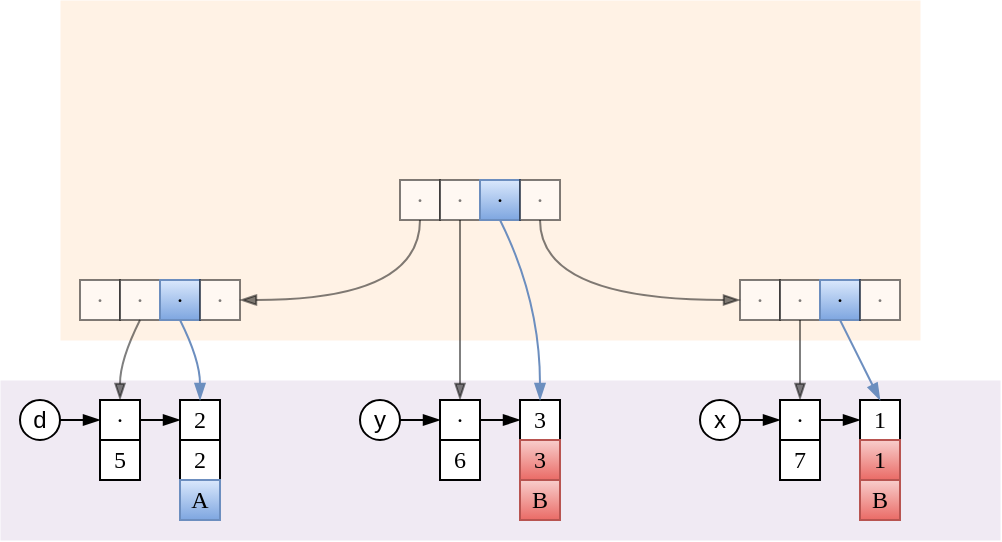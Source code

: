 <mxfile version="21.7.1" type="device">
  <diagram name="Page-1" id="3Da-K6MAal7oWcjGSvR0">
    <mxGraphModel dx="584" dy="788" grid="1" gridSize="10" guides="1" tooltips="1" connect="1" arrows="1" fold="1" page="1" pageScale="1" pageWidth="500" pageHeight="350" math="0" shadow="0">
      <root>
        <mxCell id="0" />
        <mxCell id="1" parent="0" />
        <mxCell id="ApE8lTeV0Uj58Px4gvST-79" value="" style="rounded=0;whiteSpace=wrap;html=1;fillOpacity=50;strokeWidth=0;fillColor=#ffe6cc;strokeColor=none;shadow=0;glass=0;" parent="1" vertex="1">
          <mxGeometry x="30" y="410" width="430" height="170" as="geometry" />
        </mxCell>
        <mxCell id="ApE8lTeV0Uj58Px4gvST-78" value="" style="rounded=0;whiteSpace=wrap;html=1;fillOpacity=50;strokeWidth=0;fillColor=#e1d5e7;strokeColor=none;" parent="1" vertex="1">
          <mxGeometry y="600" width="500" height="80" as="geometry" />
        </mxCell>
        <mxCell id="ApE8lTeV0Uj58Px4gvST-1" value="2" style="rounded=0;whiteSpace=wrap;html=1;fontFamily=Verdana;" parent="1" vertex="1">
          <mxGeometry x="90" y="610" width="20" height="20" as="geometry" />
        </mxCell>
        <mxCell id="ApE8lTeV0Uj58Px4gvST-2" value="2" style="rounded=0;whiteSpace=wrap;html=1;fontFamily=Verdana;" parent="1" vertex="1">
          <mxGeometry x="90" y="630" width="20" height="20" as="geometry" />
        </mxCell>
        <mxCell id="ApE8lTeV0Uj58Px4gvST-3" value="A" style="rounded=0;whiteSpace=wrap;html=1;fontFamily=Verdana;fillColor=#dae8fc;gradientColor=#7ea6e0;strokeColor=#6c8ebf;" parent="1" vertex="1">
          <mxGeometry x="90" y="650" width="20" height="20" as="geometry" />
        </mxCell>
        <mxCell id="ApE8lTeV0Uj58Px4gvST-5" value="d" style="ellipse;whiteSpace=wrap;html=1;aspect=fixed;" parent="1" vertex="1">
          <mxGeometry x="10" y="610" width="20" height="20" as="geometry" />
        </mxCell>
        <mxCell id="ApE8lTeV0Uj58Px4gvST-6" value="·" style="rounded=0;whiteSpace=wrap;html=1;fontFamily=Verdana;strokeColor=#000000;" parent="1" vertex="1">
          <mxGeometry x="50" y="610" width="20" height="20" as="geometry" />
        </mxCell>
        <mxCell id="ApE8lTeV0Uj58Px4gvST-7" value="5" style="rounded=0;whiteSpace=wrap;html=1;fontFamily=Verdana;" parent="1" vertex="1">
          <mxGeometry x="50" y="630" width="20" height="20" as="geometry" />
        </mxCell>
        <mxCell id="ApE8lTeV0Uj58Px4gvST-8" value="" style="endArrow=blockThin;html=1;exitX=1;exitY=0.5;exitDx=0;exitDy=0;entryX=0;entryY=0.5;entryDx=0;entryDy=0;rounded=0;endFill=1;" parent="1" source="ApE8lTeV0Uj58Px4gvST-5" target="ApE8lTeV0Uj58Px4gvST-6" edge="1">
          <mxGeometry width="50" height="50" relative="1" as="geometry">
            <mxPoint x="150" y="820" as="sourcePoint" />
            <mxPoint x="200" y="770" as="targetPoint" />
          </mxGeometry>
        </mxCell>
        <mxCell id="ApE8lTeV0Uj58Px4gvST-9" value="" style="endArrow=blockThin;html=1;rounded=0;entryX=0;entryY=0.5;entryDx=0;entryDy=0;endFill=1;" parent="1" source="ApE8lTeV0Uj58Px4gvST-6" target="ApE8lTeV0Uj58Px4gvST-1" edge="1">
          <mxGeometry width="50" height="50" relative="1" as="geometry">
            <mxPoint x="40" y="630" as="sourcePoint" />
            <mxPoint x="60" y="630" as="targetPoint" />
          </mxGeometry>
        </mxCell>
        <mxCell id="ApE8lTeV0Uj58Px4gvST-15" value="·" style="rounded=0;whiteSpace=wrap;html=1;fontFamily=Verdana;strokeColor=#000000;fillOpacity=100;opacity=50;textOpacity=50;" parent="1" vertex="1">
          <mxGeometry x="40" y="550" width="20" height="20" as="geometry" />
        </mxCell>
        <mxCell id="ApE8lTeV0Uj58Px4gvST-16" value="·" style="rounded=0;whiteSpace=wrap;html=1;fontFamily=Verdana;strokeColor=#000000;opacity=50;textOpacity=50;" parent="1" vertex="1">
          <mxGeometry x="60" y="550" width="20" height="20" as="geometry" />
        </mxCell>
        <mxCell id="ApE8lTeV0Uj58Px4gvST-17" value="·" style="rounded=0;whiteSpace=wrap;html=1;fontFamily=Verdana;strokeColor=#6c8ebf;fillColor=#dae8fc;gradientColor=#7ea6e0;" parent="1" vertex="1">
          <mxGeometry x="80" y="550" width="20" height="20" as="geometry" />
        </mxCell>
        <mxCell id="ApE8lTeV0Uj58Px4gvST-18" value="·" style="rounded=0;whiteSpace=wrap;html=1;fontFamily=Verdana;strokeColor=#000000;opacity=50;textOpacity=50;" parent="1" vertex="1">
          <mxGeometry x="100" y="550" width="20" height="20" as="geometry" />
        </mxCell>
        <mxCell id="ApE8lTeV0Uj58Px4gvST-20" value="" style="endArrow=blockThin;html=1;exitX=0.5;exitY=1;exitDx=0;exitDy=0;entryX=0.5;entryY=0;entryDx=0;entryDy=0;endFill=1;curved=1;opacity=50;" parent="1" source="ApE8lTeV0Uj58Px4gvST-16" target="ApE8lTeV0Uj58Px4gvST-6" edge="1">
          <mxGeometry width="50" height="50" relative="1" as="geometry">
            <mxPoint x="150" y="690" as="sourcePoint" />
            <mxPoint x="200" y="640" as="targetPoint" />
            <Array as="points">
              <mxPoint x="60" y="590" />
            </Array>
          </mxGeometry>
        </mxCell>
        <mxCell id="ApE8lTeV0Uj58Px4gvST-22" value="" style="endArrow=blockThin;html=1;exitX=0.5;exitY=1;exitDx=0;exitDy=0;entryX=0.5;entryY=0;entryDx=0;entryDy=0;endFill=1;curved=1;fillColor=#dae8fc;gradientColor=#7ea6e0;strokeColor=#6c8ebf;" parent="1" source="ApE8lTeV0Uj58Px4gvST-17" target="ApE8lTeV0Uj58Px4gvST-1" edge="1">
          <mxGeometry width="50" height="50" relative="1" as="geometry">
            <mxPoint x="50" y="580" as="sourcePoint" />
            <mxPoint x="70" y="620" as="targetPoint" />
            <Array as="points">
              <mxPoint x="100" y="590" />
            </Array>
          </mxGeometry>
        </mxCell>
        <mxCell id="ApE8lTeV0Uj58Px4gvST-23" value="·" style="rounded=0;whiteSpace=wrap;html=1;fontFamily=Verdana;strokeColor=#000000;opacity=50;textOpacity=50;" parent="1" vertex="1">
          <mxGeometry x="370" y="550" width="20" height="20" as="geometry" />
        </mxCell>
        <mxCell id="ApE8lTeV0Uj58Px4gvST-24" value="·" style="rounded=0;whiteSpace=wrap;html=1;fontFamily=Verdana;strokeColor=#000000;opacity=50;textOpacity=50;" parent="1" vertex="1">
          <mxGeometry x="390" y="550" width="20" height="20" as="geometry" />
        </mxCell>
        <mxCell id="ApE8lTeV0Uj58Px4gvST-25" value="·" style="rounded=0;whiteSpace=wrap;html=1;fontFamily=Verdana;strokeColor=#6c8ebf;fillColor=#dae8fc;gradientColor=#7ea6e0;" parent="1" vertex="1">
          <mxGeometry x="410" y="550" width="20" height="20" as="geometry" />
        </mxCell>
        <mxCell id="ApE8lTeV0Uj58Px4gvST-26" value="·" style="rounded=0;whiteSpace=wrap;html=1;fontFamily=Verdana;strokeColor=#000000;opacity=50;textOpacity=50;" parent="1" vertex="1">
          <mxGeometry x="430" y="550" width="20" height="20" as="geometry" />
        </mxCell>
        <mxCell id="ApE8lTeV0Uj58Px4gvST-32" value="y" style="ellipse;whiteSpace=wrap;html=1;aspect=fixed;" parent="1" vertex="1">
          <mxGeometry x="180" y="610" width="20" height="20" as="geometry" />
        </mxCell>
        <mxCell id="ApE8lTeV0Uj58Px4gvST-33" value="·" style="rounded=0;whiteSpace=wrap;html=1;fontFamily=Verdana;strokeColor=#000000;" parent="1" vertex="1">
          <mxGeometry x="220" y="610" width="20" height="20" as="geometry" />
        </mxCell>
        <mxCell id="ApE8lTeV0Uj58Px4gvST-34" value="6" style="rounded=0;whiteSpace=wrap;html=1;fontFamily=Verdana;" parent="1" vertex="1">
          <mxGeometry x="220" y="630" width="20" height="20" as="geometry" />
        </mxCell>
        <mxCell id="ApE8lTeV0Uj58Px4gvST-35" value="" style="endArrow=blockThin;html=1;exitX=1;exitY=0.5;exitDx=0;exitDy=0;entryX=0;entryY=0.5;entryDx=0;entryDy=0;rounded=0;endFill=1;" parent="1" source="ApE8lTeV0Uj58Px4gvST-32" target="ApE8lTeV0Uj58Px4gvST-33" edge="1">
          <mxGeometry width="50" height="50" relative="1" as="geometry">
            <mxPoint x="320" y="820" as="sourcePoint" />
            <mxPoint x="370" y="770" as="targetPoint" />
          </mxGeometry>
        </mxCell>
        <mxCell id="ApE8lTeV0Uj58Px4gvST-36" value="" style="endArrow=blockThin;html=1;rounded=0;entryX=0;entryY=0.5;entryDx=0;entryDy=0;endFill=1;" parent="1" source="ApE8lTeV0Uj58Px4gvST-33" edge="1">
          <mxGeometry width="50" height="50" relative="1" as="geometry">
            <mxPoint x="210" y="630" as="sourcePoint" />
            <mxPoint x="260" y="620" as="targetPoint" />
          </mxGeometry>
        </mxCell>
        <mxCell id="ApE8lTeV0Uj58Px4gvST-43" value="x" style="ellipse;whiteSpace=wrap;html=1;aspect=fixed;" parent="1" vertex="1">
          <mxGeometry x="350" y="610" width="20" height="20" as="geometry" />
        </mxCell>
        <mxCell id="ApE8lTeV0Uj58Px4gvST-44" value="·" style="rounded=0;whiteSpace=wrap;html=1;fontFamily=Verdana;" parent="1" vertex="1">
          <mxGeometry x="390" y="610" width="20" height="20" as="geometry" />
        </mxCell>
        <mxCell id="ApE8lTeV0Uj58Px4gvST-45" value="7" style="rounded=0;whiteSpace=wrap;html=1;fontFamily=Verdana;" parent="1" vertex="1">
          <mxGeometry x="390" y="630" width="20" height="20" as="geometry" />
        </mxCell>
        <mxCell id="ApE8lTeV0Uj58Px4gvST-46" value="" style="endArrow=blockThin;html=1;exitX=1;exitY=0.5;exitDx=0;exitDy=0;entryX=0;entryY=0.5;entryDx=0;entryDy=0;rounded=0;endFill=1;" parent="1" source="ApE8lTeV0Uj58Px4gvST-43" target="ApE8lTeV0Uj58Px4gvST-44" edge="1">
          <mxGeometry width="50" height="50" relative="1" as="geometry">
            <mxPoint x="490" y="820" as="sourcePoint" />
            <mxPoint x="540" y="770" as="targetPoint" />
          </mxGeometry>
        </mxCell>
        <mxCell id="ApE8lTeV0Uj58Px4gvST-47" value="" style="endArrow=blockThin;html=1;rounded=0;entryX=0;entryY=0.5;entryDx=0;entryDy=0;endFill=1;" parent="1" source="ApE8lTeV0Uj58Px4gvST-44" edge="1">
          <mxGeometry width="50" height="50" relative="1" as="geometry">
            <mxPoint x="380" y="630" as="sourcePoint" />
            <mxPoint x="430" y="620" as="targetPoint" />
          </mxGeometry>
        </mxCell>
        <mxCell id="ApE8lTeV0Uj58Px4gvST-50" value="·" style="rounded=0;whiteSpace=wrap;html=1;fontFamily=Verdana;strokeColor=#000000;opacity=50;textOpacity=50;" parent="1" vertex="1">
          <mxGeometry x="200" y="500" width="20" height="20" as="geometry" />
        </mxCell>
        <mxCell id="ApE8lTeV0Uj58Px4gvST-51" value="·" style="rounded=0;whiteSpace=wrap;html=1;fontFamily=Verdana;strokeColor=#000000;opacity=50;textOpacity=50;" parent="1" vertex="1">
          <mxGeometry x="220" y="500" width="20" height="20" as="geometry" />
        </mxCell>
        <mxCell id="ApE8lTeV0Uj58Px4gvST-53" value="·" style="rounded=0;whiteSpace=wrap;html=1;fontFamily=Verdana;strokeColor=#6c8ebf;fillColor=#dae8fc;gradientColor=#7ea6e0;" parent="1" vertex="1">
          <mxGeometry x="240" y="500" width="20" height="20" as="geometry" />
        </mxCell>
        <mxCell id="ApE8lTeV0Uj58Px4gvST-54" value="·" style="rounded=0;whiteSpace=wrap;html=1;fontFamily=Verdana;strokeColor=#000000;opacity=50;textOpacity=50;" parent="1" vertex="1">
          <mxGeometry x="260" y="500" width="20" height="20" as="geometry" />
        </mxCell>
        <mxCell id="ApE8lTeV0Uj58Px4gvST-55" value="" style="endArrow=blockThin;html=1;entryX=1;entryY=0.5;entryDx=0;entryDy=0;curved=1;endFill=1;exitX=0.5;exitY=1;exitDx=0;exitDy=0;opacity=50;" parent="1" source="ApE8lTeV0Uj58Px4gvST-50" target="ApE8lTeV0Uj58Px4gvST-18" edge="1">
          <mxGeometry width="50" height="50" relative="1" as="geometry">
            <mxPoint x="150" y="500" as="sourcePoint" />
            <mxPoint x="240" y="590" as="targetPoint" />
            <Array as="points">
              <mxPoint x="210" y="560" />
            </Array>
          </mxGeometry>
        </mxCell>
        <mxCell id="ApE8lTeV0Uj58Px4gvST-56" value="" style="endArrow=blockThin;html=1;entryX=0;entryY=0.5;entryDx=0;entryDy=0;exitX=0.5;exitY=1;exitDx=0;exitDy=0;curved=1;endFill=1;opacity=50;" parent="1" source="ApE8lTeV0Uj58Px4gvST-54" target="ApE8lTeV0Uj58Px4gvST-23" edge="1">
          <mxGeometry width="50" height="50" relative="1" as="geometry">
            <mxPoint x="280" y="490" as="sourcePoint" />
            <mxPoint x="51" y="557" as="targetPoint" />
            <Array as="points">
              <mxPoint x="270" y="560" />
            </Array>
          </mxGeometry>
        </mxCell>
        <mxCell id="ApE8lTeV0Uj58Px4gvST-57" value="" style="endArrow=blockThin;html=1;exitX=0.5;exitY=1;exitDx=0;exitDy=0;entryX=0.5;entryY=0;entryDx=0;entryDy=0;endFill=1;curved=1;opacity=50;" parent="1" source="ApE8lTeV0Uj58Px4gvST-51" target="ApE8lTeV0Uj58Px4gvST-33" edge="1">
          <mxGeometry width="50" height="50" relative="1" as="geometry">
            <mxPoint x="70" y="580" as="sourcePoint" />
            <mxPoint x="110" y="620" as="targetPoint" />
            <Array as="points" />
          </mxGeometry>
        </mxCell>
        <mxCell id="ApE8lTeV0Uj58Px4gvST-58" value="" style="endArrow=blockThin;html=1;exitX=0.5;exitY=1;exitDx=0;exitDy=0;entryX=0.5;entryY=0;entryDx=0;entryDy=0;endFill=1;curved=1;opacity=50;" parent="1" source="ApE8lTeV0Uj58Px4gvST-24" target="ApE8lTeV0Uj58Px4gvST-44" edge="1">
          <mxGeometry width="50" height="50" relative="1" as="geometry">
            <mxPoint x="70" y="580" as="sourcePoint" />
            <mxPoint x="110" y="620" as="targetPoint" />
            <Array as="points">
              <mxPoint x="400" y="590" />
            </Array>
          </mxGeometry>
        </mxCell>
        <mxCell id="ApE8lTeV0Uj58Px4gvST-59" value="1" style="rounded=0;whiteSpace=wrap;html=1;fontFamily=Verdana;fontStyle=0" parent="1" vertex="1">
          <mxGeometry x="430" y="610" width="20" height="20" as="geometry" />
        </mxCell>
        <mxCell id="ApE8lTeV0Uj58Px4gvST-60" value="1" style="rounded=0;whiteSpace=wrap;html=1;fontFamily=Verdana;fontStyle=0;fillColor=#f8cecc;gradientColor=#ea6b66;strokeColor=#b85450;" parent="1" vertex="1">
          <mxGeometry x="430" y="630" width="20" height="20" as="geometry" />
        </mxCell>
        <mxCell id="ApE8lTeV0Uj58Px4gvST-61" value="B" style="rounded=0;whiteSpace=wrap;html=1;fontFamily=Verdana;fillColor=#f8cecc;gradientColor=#ea6b66;strokeColor=#b85450;" parent="1" vertex="1">
          <mxGeometry x="430" y="650" width="20" height="20" as="geometry" />
        </mxCell>
        <mxCell id="ApE8lTeV0Uj58Px4gvST-63" value="" style="endArrow=blockThin;html=1;rounded=0;entryX=0.5;entryY=0;entryDx=0;entryDy=0;endFill=1;exitX=0.5;exitY=1;exitDx=0;exitDy=0;fillColor=#dae8fc;gradientColor=#7ea6e0;strokeColor=#6c8ebf;" parent="1" source="ApE8lTeV0Uj58Px4gvST-25" target="ApE8lTeV0Uj58Px4gvST-59" edge="1">
          <mxGeometry width="50" height="50" relative="1" as="geometry">
            <mxPoint x="250" y="630" as="sourcePoint" />
            <mxPoint x="400" y="530" as="targetPoint" />
          </mxGeometry>
        </mxCell>
        <mxCell id="ApE8lTeV0Uj58Px4gvST-64" value="3" style="rounded=0;whiteSpace=wrap;html=1;fontFamily=Verdana;fontStyle=0" parent="1" vertex="1">
          <mxGeometry x="260" y="610" width="20" height="20" as="geometry" />
        </mxCell>
        <mxCell id="ApE8lTeV0Uj58Px4gvST-65" value="3" style="rounded=0;whiteSpace=wrap;html=1;fontFamily=Verdana;fontStyle=0;fillColor=#f8cecc;gradientColor=#ea6b66;strokeColor=#b85450;" parent="1" vertex="1">
          <mxGeometry x="260" y="630" width="20" height="20" as="geometry" />
        </mxCell>
        <mxCell id="ApE8lTeV0Uj58Px4gvST-66" value="B" style="rounded=0;whiteSpace=wrap;html=1;fontFamily=Verdana;fillColor=#f8cecc;gradientColor=#ea6b66;strokeColor=#b85450;" parent="1" vertex="1">
          <mxGeometry x="260" y="650" width="20" height="20" as="geometry" />
        </mxCell>
        <mxCell id="ApE8lTeV0Uj58Px4gvST-68" value="" style="endArrow=blockThin;html=1;endFill=1;exitX=0.5;exitY=1;exitDx=0;exitDy=0;entryX=0.5;entryY=0;entryDx=0;entryDy=0;curved=1;fillColor=#dae8fc;gradientColor=#7ea6e0;strokeColor=#6c8ebf;" parent="1" source="ApE8lTeV0Uj58Px4gvST-53" target="ApE8lTeV0Uj58Px4gvST-64" edge="1">
          <mxGeometry width="50" height="50" relative="1" as="geometry">
            <mxPoint x="300" y="490" as="sourcePoint" />
            <mxPoint x="200" y="480" as="targetPoint" />
            <Array as="points">
              <mxPoint x="270" y="560" />
            </Array>
          </mxGeometry>
        </mxCell>
      </root>
    </mxGraphModel>
  </diagram>
</mxfile>
